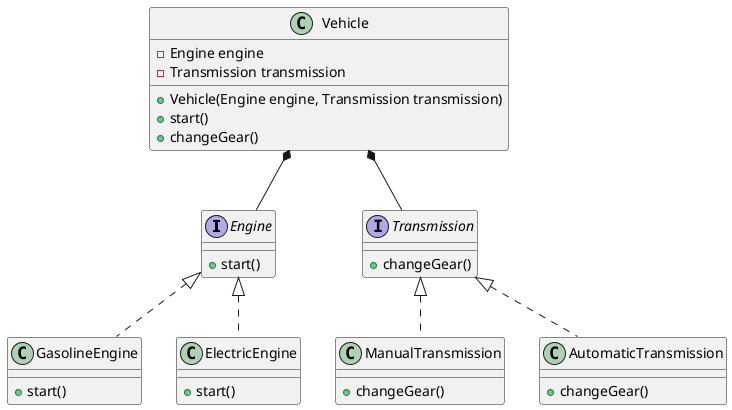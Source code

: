 @startuml

interface Engine {
    +start()
}

class GasolineEngine {
    +start()
}

class ElectricEngine {
    +start()
}

interface Transmission {
    +changeGear()
}

class ManualTransmission {
    +changeGear()
}

class AutomaticTransmission {
    +changeGear()
}

class Vehicle {
    -Engine engine
    -Transmission transmission
    +Vehicle(Engine engine, Transmission transmission)
    +start()
    +changeGear()
}

Engine <|.. GasolineEngine
Engine <|.. ElectricEngine
Transmission <|.. ManualTransmission
Transmission <|.. AutomaticTransmission
Vehicle *-- Engine
Vehicle *-- Transmission

@enduml
